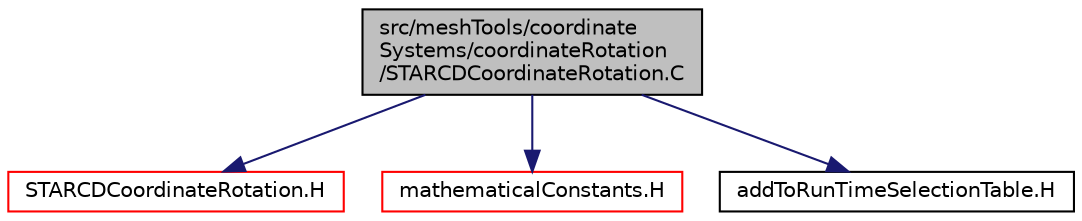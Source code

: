 digraph "src/meshTools/coordinateSystems/coordinateRotation/STARCDCoordinateRotation.C"
{
  bgcolor="transparent";
  edge [fontname="Helvetica",fontsize="10",labelfontname="Helvetica",labelfontsize="10"];
  node [fontname="Helvetica",fontsize="10",shape=record];
  Node0 [label="src/meshTools/coordinate\lSystems/coordinateRotation\l/STARCDCoordinateRotation.C",height=0.2,width=0.4,color="black", fillcolor="grey75", style="filled", fontcolor="black"];
  Node0 -> Node1 [color="midnightblue",fontsize="10",style="solid",fontname="Helvetica"];
  Node1 [label="STARCDCoordinateRotation.H",height=0.2,width=0.4,color="red",URL="$a08201.html"];
  Node0 -> Node237 [color="midnightblue",fontsize="10",style="solid",fontname="Helvetica"];
  Node237 [label="mathematicalConstants.H",height=0.2,width=0.4,color="red",URL="$a10952.html"];
  Node0 -> Node238 [color="midnightblue",fontsize="10",style="solid",fontname="Helvetica"];
  Node238 [label="addToRunTimeSelectionTable.H",height=0.2,width=0.4,color="black",URL="$a09989.html",tooltip="Macros for easy insertion into run-time selection tables. "];
}
